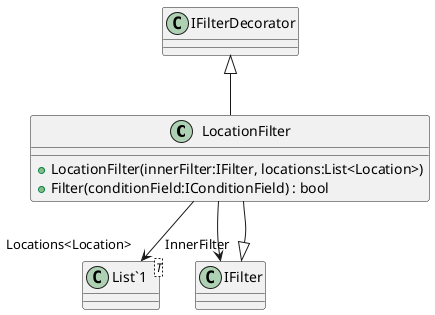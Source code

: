 @startuml
class LocationFilter {
    + LocationFilter(innerFilter:IFilter, locations:List<Location>)
    + Filter(conditionField:IConditionField) : bool
}
class "List`1"<T> {
}
IFilter <|-- LocationFilter
IFilterDecorator <|-- LocationFilter
LocationFilter --> "InnerFilter" IFilter
LocationFilter --> "Locations<Location>" "List`1"
@enduml
